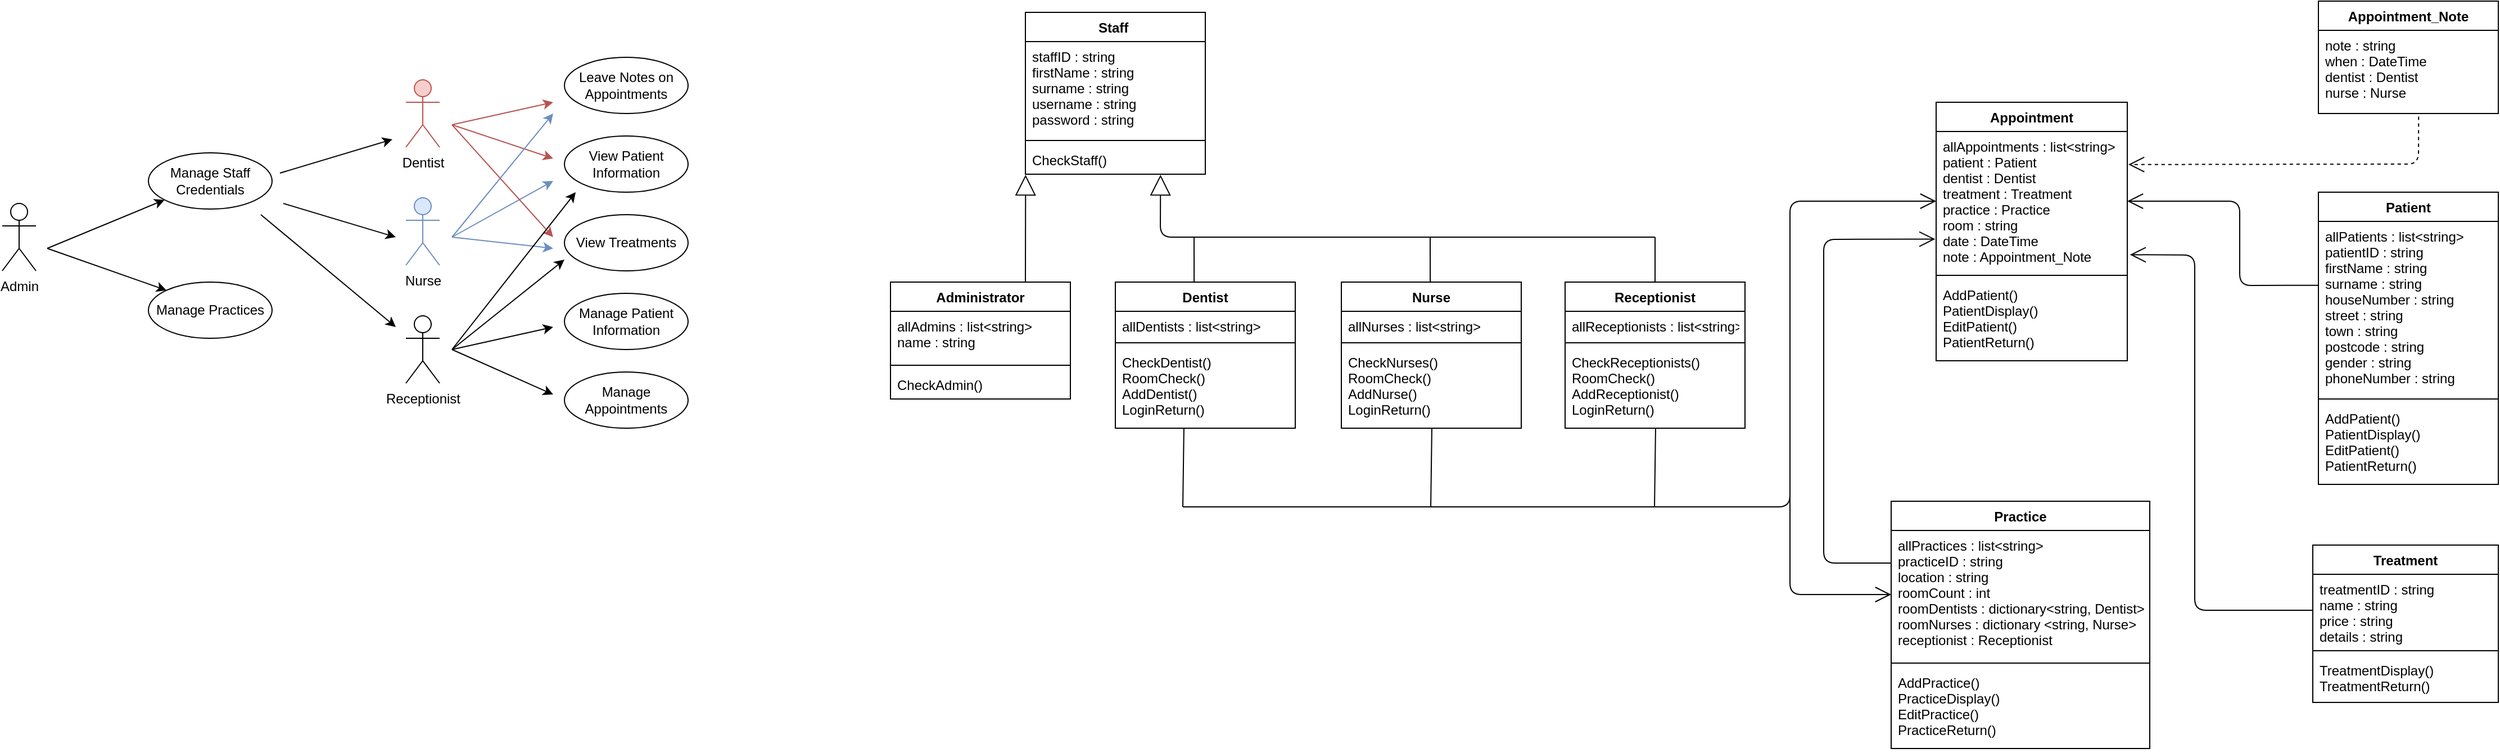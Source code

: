 <mxfile version="13.0.0" type="device"><diagram id="JR5JQ4gYS29qNjInofSD" name="Page-1"><mxGraphModel dx="447" dy="302" grid="1" gridSize="10" guides="1" tooltips="1" connect="1" arrows="1" fold="1" page="1" pageScale="1" pageWidth="827" pageHeight="1169" math="0" shadow="0"><root><mxCell id="0"/><mxCell id="1" parent="0"/><mxCell id="oHmjTA1GT17nLAXAyYmA-1" value="Admin&lt;br&gt;" style="shape=umlActor;verticalLabelPosition=bottom;labelBackgroundColor=#ffffff;verticalAlign=top;html=1;outlineConnect=0;" vertex="1" parent="1"><mxGeometry x="50" y="210" width="30" height="60" as="geometry"/></mxCell><mxCell id="oHmjTA1GT17nLAXAyYmA-4" value="Manage Staff Credentials" style="ellipse;whiteSpace=wrap;html=1;" vertex="1" parent="1"><mxGeometry x="180" y="165" width="110" height="50" as="geometry"/></mxCell><mxCell id="oHmjTA1GT17nLAXAyYmA-5" value="View Treatments" style="ellipse;whiteSpace=wrap;html=1;" vertex="1" parent="1"><mxGeometry x="550" y="220" width="110" height="50" as="geometry"/></mxCell><mxCell id="oHmjTA1GT17nLAXAyYmA-6" value="Dentist" style="shape=umlActor;verticalLabelPosition=bottom;labelBackgroundColor=#ffffff;verticalAlign=top;html=1;outlineConnect=0;fillColor=#f8cecc;strokeColor=#b85450;" vertex="1" parent="1"><mxGeometry x="409" y="100" width="30" height="60" as="geometry"/></mxCell><mxCell id="oHmjTA1GT17nLAXAyYmA-7" value="Nurse" style="shape=umlActor;verticalLabelPosition=bottom;labelBackgroundColor=#ffffff;verticalAlign=top;html=1;outlineConnect=0;fillColor=#dae8fc;strokeColor=#6c8ebf;" vertex="1" parent="1"><mxGeometry x="409" y="205" width="30" height="60" as="geometry"/></mxCell><mxCell id="oHmjTA1GT17nLAXAyYmA-12" value="Manage Practices" style="ellipse;whiteSpace=wrap;html=1;" vertex="1" parent="1"><mxGeometry x="180" y="280" width="110" height="50" as="geometry"/></mxCell><mxCell id="oHmjTA1GT17nLAXAyYmA-13" value="Leave Notes on Appointments" style="ellipse;whiteSpace=wrap;html=1;" vertex="1" parent="1"><mxGeometry x="550" y="80" width="110" height="50" as="geometry"/></mxCell><mxCell id="oHmjTA1GT17nLAXAyYmA-17" value="Receptionist" style="shape=umlActor;verticalLabelPosition=bottom;labelBackgroundColor=#ffffff;verticalAlign=top;html=1;outlineConnect=0;" vertex="1" parent="1"><mxGeometry x="409" y="310" width="30" height="60" as="geometry"/></mxCell><mxCell id="oHmjTA1GT17nLAXAyYmA-18" value="View Patient Information" style="ellipse;whiteSpace=wrap;html=1;" vertex="1" parent="1"><mxGeometry x="550" y="150" width="110" height="50" as="geometry"/></mxCell><mxCell id="oHmjTA1GT17nLAXAyYmA-20" value="" style="endArrow=classic;html=1;" edge="1" parent="1" target="oHmjTA1GT17nLAXAyYmA-4"><mxGeometry width="50" height="50" relative="1" as="geometry"><mxPoint x="90" y="250" as="sourcePoint"/><mxPoint x="160" y="210" as="targetPoint"/></mxGeometry></mxCell><mxCell id="oHmjTA1GT17nLAXAyYmA-21" value="" style="endArrow=classic;html=1;entryX=0;entryY=0;entryDx=0;entryDy=0;" edge="1" parent="1" target="oHmjTA1GT17nLAXAyYmA-12"><mxGeometry width="50" height="50" relative="1" as="geometry"><mxPoint x="90" y="250" as="sourcePoint"/><mxPoint x="160" y="330" as="targetPoint"/></mxGeometry></mxCell><mxCell id="oHmjTA1GT17nLAXAyYmA-22" value="" style="endArrow=classic;html=1;" edge="1" parent="1"><mxGeometry width="50" height="50" relative="1" as="geometry"><mxPoint x="297" y="183" as="sourcePoint"/><mxPoint x="397" y="153" as="targetPoint"/></mxGeometry></mxCell><mxCell id="oHmjTA1GT17nLAXAyYmA-24" value="" style="endArrow=classic;html=1;" edge="1" parent="1"><mxGeometry width="50" height="50" relative="1" as="geometry"><mxPoint x="300" y="210" as="sourcePoint"/><mxPoint x="400" y="240" as="targetPoint"/></mxGeometry></mxCell><mxCell id="oHmjTA1GT17nLAXAyYmA-25" value="" style="endArrow=classic;html=1;" edge="1" parent="1"><mxGeometry width="50" height="50" relative="1" as="geometry"><mxPoint x="280" y="220" as="sourcePoint"/><mxPoint x="400" y="320" as="targetPoint"/></mxGeometry></mxCell><mxCell id="oHmjTA1GT17nLAXAyYmA-27" value="Manage Patient Information" style="ellipse;whiteSpace=wrap;html=1;" vertex="1" parent="1"><mxGeometry x="550" y="290" width="110" height="50" as="geometry"/></mxCell><mxCell id="oHmjTA1GT17nLAXAyYmA-28" value="Manage Appointments" style="ellipse;whiteSpace=wrap;html=1;" vertex="1" parent="1"><mxGeometry x="550" y="360" width="110" height="50" as="geometry"/></mxCell><mxCell id="oHmjTA1GT17nLAXAyYmA-29" value="" style="endArrow=classic;html=1;fillColor=#f8cecc;strokeColor=#b85450;" edge="1" parent="1"><mxGeometry width="50" height="50" relative="1" as="geometry"><mxPoint x="450" y="140" as="sourcePoint"/><mxPoint x="540" y="120" as="targetPoint"/></mxGeometry></mxCell><mxCell id="oHmjTA1GT17nLAXAyYmA-30" value="" style="endArrow=classic;html=1;fillColor=#f8cecc;strokeColor=#b85450;" edge="1" parent="1"><mxGeometry width="50" height="50" relative="1" as="geometry"><mxPoint x="450" y="140" as="sourcePoint"/><mxPoint x="540" y="170" as="targetPoint"/></mxGeometry></mxCell><mxCell id="oHmjTA1GT17nLAXAyYmA-31" value="" style="endArrow=classic;html=1;fillColor=#dae8fc;strokeColor=#6c8ebf;" edge="1" parent="1"><mxGeometry width="50" height="50" relative="1" as="geometry"><mxPoint x="450" y="240" as="sourcePoint"/><mxPoint x="540" y="130" as="targetPoint"/></mxGeometry></mxCell><mxCell id="oHmjTA1GT17nLAXAyYmA-32" value="" style="endArrow=classic;html=1;fillColor=#dae8fc;strokeColor=#6c8ebf;" edge="1" parent="1"><mxGeometry width="50" height="50" relative="1" as="geometry"><mxPoint x="450" y="240" as="sourcePoint"/><mxPoint x="540" y="190" as="targetPoint"/></mxGeometry></mxCell><mxCell id="oHmjTA1GT17nLAXAyYmA-33" value="" style="endArrow=classic;html=1;fillColor=#f8cecc;strokeColor=#b85450;" edge="1" parent="1"><mxGeometry width="50" height="50" relative="1" as="geometry"><mxPoint x="450" y="140" as="sourcePoint"/><mxPoint x="540" y="240" as="targetPoint"/></mxGeometry></mxCell><mxCell id="oHmjTA1GT17nLAXAyYmA-34" value="" style="endArrow=classic;html=1;fillColor=#dae8fc;strokeColor=#6c8ebf;" edge="1" parent="1"><mxGeometry width="50" height="50" relative="1" as="geometry"><mxPoint x="450" y="240" as="sourcePoint"/><mxPoint x="540" y="250" as="targetPoint"/></mxGeometry></mxCell><mxCell id="oHmjTA1GT17nLAXAyYmA-36" value="" style="endArrow=classic;html=1;" edge="1" parent="1"><mxGeometry width="50" height="50" relative="1" as="geometry"><mxPoint x="450" y="340" as="sourcePoint"/><mxPoint x="560" y="200" as="targetPoint"/></mxGeometry></mxCell><mxCell id="oHmjTA1GT17nLAXAyYmA-37" value="" style="endArrow=classic;html=1;entryX=0;entryY=0.8;entryDx=0;entryDy=0;entryPerimeter=0;" edge="1" parent="1" target="oHmjTA1GT17nLAXAyYmA-5"><mxGeometry width="50" height="50" relative="1" as="geometry"><mxPoint x="450" y="340" as="sourcePoint"/><mxPoint x="540" y="270" as="targetPoint"/></mxGeometry></mxCell><mxCell id="oHmjTA1GT17nLAXAyYmA-38" value="" style="endArrow=classic;html=1;" edge="1" parent="1"><mxGeometry width="50" height="50" relative="1" as="geometry"><mxPoint x="450" y="340" as="sourcePoint"/><mxPoint x="540" y="320" as="targetPoint"/></mxGeometry></mxCell><mxCell id="oHmjTA1GT17nLAXAyYmA-39" value="" style="endArrow=classic;html=1;" edge="1" parent="1"><mxGeometry width="50" height="50" relative="1" as="geometry"><mxPoint x="450" y="340" as="sourcePoint"/><mxPoint x="540" y="380" as="targetPoint"/></mxGeometry></mxCell><mxCell id="oHmjTA1GT17nLAXAyYmA-54" value="Dentist" style="swimlane;fontStyle=1;align=center;verticalAlign=top;childLayout=stackLayout;horizontal=1;startSize=26;horizontalStack=0;resizeParent=1;resizeParentMax=0;resizeLast=0;collapsible=1;marginBottom=0;" vertex="1" parent="1"><mxGeometry x="1040" y="280" width="160" height="130" as="geometry"/></mxCell><mxCell id="oHmjTA1GT17nLAXAyYmA-55" value="allDentists : list&lt;string&gt;&#10;" style="text;strokeColor=none;fillColor=none;align=left;verticalAlign=top;spacingLeft=4;spacingRight=4;overflow=hidden;rotatable=0;points=[[0,0.5],[1,0.5]];portConstraint=eastwest;" vertex="1" parent="oHmjTA1GT17nLAXAyYmA-54"><mxGeometry y="26" width="160" height="24" as="geometry"/></mxCell><mxCell id="oHmjTA1GT17nLAXAyYmA-56" value="" style="line;strokeWidth=1;fillColor=none;align=left;verticalAlign=middle;spacingTop=-1;spacingLeft=3;spacingRight=3;rotatable=0;labelPosition=right;points=[];portConstraint=eastwest;" vertex="1" parent="oHmjTA1GT17nLAXAyYmA-54"><mxGeometry y="50" width="160" height="8" as="geometry"/></mxCell><mxCell id="oHmjTA1GT17nLAXAyYmA-57" value="CheckDentist()&#10;RoomCheck()&#10;AddDentist()&#10;LoginReturn()&#10;" style="text;strokeColor=none;fillColor=none;align=left;verticalAlign=top;spacingLeft=4;spacingRight=4;overflow=hidden;rotatable=0;points=[[0,0.5],[1,0.5]];portConstraint=eastwest;" vertex="1" parent="oHmjTA1GT17nLAXAyYmA-54"><mxGeometry y="58" width="160" height="72" as="geometry"/></mxCell><mxCell id="oHmjTA1GT17nLAXAyYmA-58" value="Nurse" style="swimlane;fontStyle=1;align=center;verticalAlign=top;childLayout=stackLayout;horizontal=1;startSize=26;horizontalStack=0;resizeParent=1;resizeParentMax=0;resizeLast=0;collapsible=1;marginBottom=0;" vertex="1" parent="1"><mxGeometry x="1241" y="280" width="160" height="130" as="geometry"/></mxCell><mxCell id="oHmjTA1GT17nLAXAyYmA-59" value="allNurses : list&lt;string&gt;&#10;" style="text;strokeColor=none;fillColor=none;align=left;verticalAlign=top;spacingLeft=4;spacingRight=4;overflow=hidden;rotatable=0;points=[[0,0.5],[1,0.5]];portConstraint=eastwest;" vertex="1" parent="oHmjTA1GT17nLAXAyYmA-58"><mxGeometry y="26" width="160" height="24" as="geometry"/></mxCell><mxCell id="oHmjTA1GT17nLAXAyYmA-60" value="" style="line;strokeWidth=1;fillColor=none;align=left;verticalAlign=middle;spacingTop=-1;spacingLeft=3;spacingRight=3;rotatable=0;labelPosition=right;points=[];portConstraint=eastwest;" vertex="1" parent="oHmjTA1GT17nLAXAyYmA-58"><mxGeometry y="50" width="160" height="8" as="geometry"/></mxCell><mxCell id="oHmjTA1GT17nLAXAyYmA-61" value="CheckNurses()&#10;RoomCheck()&#10;AddNurse()&#10;LoginReturn()&#10;" style="text;strokeColor=none;fillColor=none;align=left;verticalAlign=top;spacingLeft=4;spacingRight=4;overflow=hidden;rotatable=0;points=[[0,0.5],[1,0.5]];portConstraint=eastwest;" vertex="1" parent="oHmjTA1GT17nLAXAyYmA-58"><mxGeometry y="58" width="160" height="72" as="geometry"/></mxCell><mxCell id="oHmjTA1GT17nLAXAyYmA-62" value="Receptionist" style="swimlane;fontStyle=1;align=center;verticalAlign=top;childLayout=stackLayout;horizontal=1;startSize=26;horizontalStack=0;resizeParent=1;resizeParentMax=0;resizeLast=0;collapsible=1;marginBottom=0;" vertex="1" parent="1"><mxGeometry x="1440" y="280" width="160" height="130" as="geometry"/></mxCell><mxCell id="oHmjTA1GT17nLAXAyYmA-63" value="allReceptionists : list&lt;string&gt;&#10;" style="text;strokeColor=none;fillColor=none;align=left;verticalAlign=top;spacingLeft=4;spacingRight=4;overflow=hidden;rotatable=0;points=[[0,0.5],[1,0.5]];portConstraint=eastwest;" vertex="1" parent="oHmjTA1GT17nLAXAyYmA-62"><mxGeometry y="26" width="160" height="24" as="geometry"/></mxCell><mxCell id="oHmjTA1GT17nLAXAyYmA-64" value="" style="line;strokeWidth=1;fillColor=none;align=left;verticalAlign=middle;spacingTop=-1;spacingLeft=3;spacingRight=3;rotatable=0;labelPosition=right;points=[];portConstraint=eastwest;" vertex="1" parent="oHmjTA1GT17nLAXAyYmA-62"><mxGeometry y="50" width="160" height="8" as="geometry"/></mxCell><mxCell id="oHmjTA1GT17nLAXAyYmA-65" value="CheckReceptionists()&#10;RoomCheck()&#10;AddReceptionist()&#10;LoginReturn()&#10;" style="text;strokeColor=none;fillColor=none;align=left;verticalAlign=top;spacingLeft=4;spacingRight=4;overflow=hidden;rotatable=0;points=[[0,0.5],[1,0.5]];portConstraint=eastwest;" vertex="1" parent="oHmjTA1GT17nLAXAyYmA-62"><mxGeometry y="58" width="160" height="72" as="geometry"/></mxCell><mxCell id="oHmjTA1GT17nLAXAyYmA-46" value="Administrator" style="swimlane;fontStyle=1;align=center;verticalAlign=top;childLayout=stackLayout;horizontal=1;startSize=26;horizontalStack=0;resizeParent=1;resizeParentMax=0;resizeLast=0;collapsible=1;marginBottom=0;" vertex="1" parent="1"><mxGeometry x="840" y="280" width="160" height="104" as="geometry"/></mxCell><mxCell id="oHmjTA1GT17nLAXAyYmA-47" value="allAdmins : list&lt;string&gt;&#10;name : string" style="text;strokeColor=none;fillColor=none;align=left;verticalAlign=top;spacingLeft=4;spacingRight=4;overflow=hidden;rotatable=0;points=[[0,0.5],[1,0.5]];portConstraint=eastwest;" vertex="1" parent="oHmjTA1GT17nLAXAyYmA-46"><mxGeometry y="26" width="160" height="44" as="geometry"/></mxCell><mxCell id="oHmjTA1GT17nLAXAyYmA-48" value="" style="line;strokeWidth=1;fillColor=none;align=left;verticalAlign=middle;spacingTop=-1;spacingLeft=3;spacingRight=3;rotatable=0;labelPosition=right;points=[];portConstraint=eastwest;" vertex="1" parent="oHmjTA1GT17nLAXAyYmA-46"><mxGeometry y="70" width="160" height="8" as="geometry"/></mxCell><mxCell id="oHmjTA1GT17nLAXAyYmA-49" value="CheckAdmin()" style="text;strokeColor=none;fillColor=none;align=left;verticalAlign=top;spacingLeft=4;spacingRight=4;overflow=hidden;rotatable=0;points=[[0,0.5],[1,0.5]];portConstraint=eastwest;" vertex="1" parent="oHmjTA1GT17nLAXAyYmA-46"><mxGeometry y="78" width="160" height="26" as="geometry"/></mxCell><mxCell id="oHmjTA1GT17nLAXAyYmA-75" value="Appointment" style="swimlane;fontStyle=1;align=center;verticalAlign=top;childLayout=stackLayout;horizontal=1;startSize=26;horizontalStack=0;resizeParent=1;resizeParentMax=0;resizeLast=0;collapsible=1;marginBottom=0;" vertex="1" parent="1"><mxGeometry x="1770" y="120" width="170" height="230" as="geometry"/></mxCell><mxCell id="oHmjTA1GT17nLAXAyYmA-76" value="allAppointments : list&lt;string&gt;&#10;patient : Patient&#10;dentist : Dentist&#10;treatment : Treatment&#10;practice : Practice&#10;room : string&#10;date : DateTime&#10;note : Appointment_Note" style="text;strokeColor=none;fillColor=none;align=left;verticalAlign=top;spacingLeft=4;spacingRight=4;overflow=hidden;rotatable=0;points=[[0,0.5],[1,0.5]];portConstraint=eastwest;" vertex="1" parent="oHmjTA1GT17nLAXAyYmA-75"><mxGeometry y="26" width="170" height="124" as="geometry"/></mxCell><mxCell id="oHmjTA1GT17nLAXAyYmA-77" value="" style="line;strokeWidth=1;fillColor=none;align=left;verticalAlign=middle;spacingTop=-1;spacingLeft=3;spacingRight=3;rotatable=0;labelPosition=right;points=[];portConstraint=eastwest;" vertex="1" parent="oHmjTA1GT17nLAXAyYmA-75"><mxGeometry y="150" width="170" height="8" as="geometry"/></mxCell><mxCell id="oHmjTA1GT17nLAXAyYmA-78" value="AddPatient()&#10;PatientDisplay()&#10;EditPatient()&#10;PatientReturn()&#10;" style="text;strokeColor=none;fillColor=none;align=left;verticalAlign=top;spacingLeft=4;spacingRight=4;overflow=hidden;rotatable=0;points=[[0,0.5],[1,0.5]];portConstraint=eastwest;" vertex="1" parent="oHmjTA1GT17nLAXAyYmA-75"><mxGeometry y="158" width="170" height="72" as="geometry"/></mxCell><mxCell id="oHmjTA1GT17nLAXAyYmA-67" value="Practice" style="swimlane;fontStyle=1;align=center;verticalAlign=top;childLayout=stackLayout;horizontal=1;startSize=26;horizontalStack=0;resizeParent=1;resizeParentMax=0;resizeLast=0;collapsible=1;marginBottom=0;" vertex="1" parent="1"><mxGeometry x="1730" y="475" width="230" height="220" as="geometry"/></mxCell><mxCell id="oHmjTA1GT17nLAXAyYmA-68" value="allPractices : list&lt;string&gt;&#10;practiceID : string&#10;location : string&#10;roomCount : int&#10;roomDentists : dictionary&lt;string, Dentist&gt;&#10;roomNurses : dictionary &lt;string, Nurse&gt;&#10;receptionist : Receptionist&#10;" style="text;strokeColor=none;fillColor=none;align=left;verticalAlign=top;spacingLeft=4;spacingRight=4;overflow=hidden;rotatable=0;points=[[0,0.5],[1,0.5]];portConstraint=eastwest;fontStyle=0" vertex="1" parent="oHmjTA1GT17nLAXAyYmA-67"><mxGeometry y="26" width="230" height="114" as="geometry"/></mxCell><mxCell id="oHmjTA1GT17nLAXAyYmA-69" value="" style="line;strokeWidth=1;fillColor=none;align=left;verticalAlign=middle;spacingTop=-1;spacingLeft=3;spacingRight=3;rotatable=0;labelPosition=right;points=[];portConstraint=eastwest;" vertex="1" parent="oHmjTA1GT17nLAXAyYmA-67"><mxGeometry y="140" width="230" height="8" as="geometry"/></mxCell><mxCell id="oHmjTA1GT17nLAXAyYmA-70" value="AddPractice()&#10;PracticeDisplay()&#10;EditPractice()&#10;PracticeReturn()&#10;" style="text;strokeColor=none;fillColor=none;align=left;verticalAlign=top;spacingLeft=4;spacingRight=4;overflow=hidden;rotatable=0;points=[[0,0.5],[1,0.5]];portConstraint=eastwest;" vertex="1" parent="oHmjTA1GT17nLAXAyYmA-67"><mxGeometry y="148" width="230" height="72" as="geometry"/></mxCell><mxCell id="oHmjTA1GT17nLAXAyYmA-71" value="Patient" style="swimlane;fontStyle=1;align=center;verticalAlign=top;childLayout=stackLayout;horizontal=1;startSize=26;horizontalStack=0;resizeParent=1;resizeParentMax=0;resizeLast=0;collapsible=1;marginBottom=0;" vertex="1" parent="1"><mxGeometry x="2110" y="200" width="160" height="260" as="geometry"/></mxCell><mxCell id="oHmjTA1GT17nLAXAyYmA-72" value="allPatients : list&lt;string&gt;&#10;patientID : string&#10;firstName : string&#10;surname : string&#10;houseNumber : string&#10;street : string&#10;town : string&#10;postcode : string&#10;gender : string&#10;phoneNumber : string" style="text;strokeColor=none;fillColor=none;align=left;verticalAlign=top;spacingLeft=4;spacingRight=4;overflow=hidden;rotatable=0;points=[[0,0.5],[1,0.5]];portConstraint=eastwest;" vertex="1" parent="oHmjTA1GT17nLAXAyYmA-71"><mxGeometry y="26" width="160" height="154" as="geometry"/></mxCell><mxCell id="oHmjTA1GT17nLAXAyYmA-73" value="" style="line;strokeWidth=1;fillColor=none;align=left;verticalAlign=middle;spacingTop=-1;spacingLeft=3;spacingRight=3;rotatable=0;labelPosition=right;points=[];portConstraint=eastwest;" vertex="1" parent="oHmjTA1GT17nLAXAyYmA-71"><mxGeometry y="180" width="160" height="8" as="geometry"/></mxCell><mxCell id="oHmjTA1GT17nLAXAyYmA-74" value="AddPatient()&#10;PatientDisplay()&#10;EditPatient()&#10;PatientReturn()&#10;" style="text;strokeColor=none;fillColor=none;align=left;verticalAlign=top;spacingLeft=4;spacingRight=4;overflow=hidden;rotatable=0;points=[[0,0.5],[1,0.5]];portConstraint=eastwest;" vertex="1" parent="oHmjTA1GT17nLAXAyYmA-71"><mxGeometry y="188" width="160" height="72" as="geometry"/></mxCell><mxCell id="oHmjTA1GT17nLAXAyYmA-83" value="Treatment" style="swimlane;fontStyle=1;align=center;verticalAlign=top;childLayout=stackLayout;horizontal=1;startSize=26;horizontalStack=0;resizeParent=1;resizeParentMax=0;resizeLast=0;collapsible=1;marginBottom=0;" vertex="1" parent="1"><mxGeometry x="2105" y="514" width="165" height="140" as="geometry"/></mxCell><mxCell id="oHmjTA1GT17nLAXAyYmA-84" value="treatmentID : string&#10;name : string&#10;price : string&#10;details : string&#10;" style="text;strokeColor=none;fillColor=none;align=left;verticalAlign=top;spacingLeft=4;spacingRight=4;overflow=hidden;rotatable=0;points=[[0,0.5],[1,0.5]];portConstraint=eastwest;" vertex="1" parent="oHmjTA1GT17nLAXAyYmA-83"><mxGeometry y="26" width="165" height="64" as="geometry"/></mxCell><mxCell id="oHmjTA1GT17nLAXAyYmA-85" value="" style="line;strokeWidth=1;fillColor=none;align=left;verticalAlign=middle;spacingTop=-1;spacingLeft=3;spacingRight=3;rotatable=0;labelPosition=right;points=[];portConstraint=eastwest;" vertex="1" parent="oHmjTA1GT17nLAXAyYmA-83"><mxGeometry y="90" width="165" height="8" as="geometry"/></mxCell><mxCell id="oHmjTA1GT17nLAXAyYmA-86" value="TreatmentDisplay()&#10;TreatmentReturn()&#10;" style="text;strokeColor=none;fillColor=none;align=left;verticalAlign=top;spacingLeft=4;spacingRight=4;overflow=hidden;rotatable=0;points=[[0,0.5],[1,0.5]];portConstraint=eastwest;" vertex="1" parent="oHmjTA1GT17nLAXAyYmA-83"><mxGeometry y="98" width="165" height="42" as="geometry"/></mxCell><mxCell id="oHmjTA1GT17nLAXAyYmA-87" value="" style="endArrow=open;endSize=12;dashed=1;html=1;fontColor=#FF3333;exitX=0.557;exitY=1.037;exitDx=0;exitDy=0;exitPerimeter=0;entryX=1.006;entryY=0.237;entryDx=0;entryDy=0;entryPerimeter=0;" edge="1" parent="1" source="oHmjTA1GT17nLAXAyYmA-80" target="oHmjTA1GT17nLAXAyYmA-76"><mxGeometry width="160" relative="1" as="geometry"><mxPoint x="2190" y="150" as="sourcePoint"/><mxPoint x="2190" y="200" as="targetPoint"/><Array as="points"><mxPoint x="2199" y="175"/></Array></mxGeometry></mxCell><mxCell id="oHmjTA1GT17nLAXAyYmA-79" value="Appointment_Note" style="swimlane;fontStyle=1;align=center;verticalAlign=top;childLayout=stackLayout;horizontal=1;startSize=26;horizontalStack=0;resizeParent=1;resizeParentMax=0;resizeLast=0;collapsible=1;marginBottom=0;" vertex="1" parent="1"><mxGeometry x="2110" y="30" width="160" height="100" as="geometry"/></mxCell><mxCell id="oHmjTA1GT17nLAXAyYmA-80" value="note : string&#10;when : DateTime&#10;dentist : Dentist&#10;nurse : Nurse" style="text;strokeColor=none;fillColor=none;align=left;verticalAlign=top;spacingLeft=4;spacingRight=4;overflow=hidden;rotatable=0;points=[[0,0.5],[1,0.5]];portConstraint=eastwest;" vertex="1" parent="oHmjTA1GT17nLAXAyYmA-79"><mxGeometry y="26" width="160" height="74" as="geometry"/></mxCell><mxCell id="oHmjTA1GT17nLAXAyYmA-90" value="" style="endArrow=open;endFill=1;endSize=12;html=1;fontColor=#FF3333;entryX=0;entryY=0.5;entryDx=0;entryDy=0;" edge="1" parent="1" target="oHmjTA1GT17nLAXAyYmA-76"><mxGeometry width="160" relative="1" as="geometry"><mxPoint x="1100" y="480" as="sourcePoint"/><mxPoint x="1660" y="460" as="targetPoint"/><Array as="points"><mxPoint x="1640" y="480"/><mxPoint x="1640" y="208"/></Array></mxGeometry></mxCell><mxCell id="oHmjTA1GT17nLAXAyYmA-41" value="Staff " style="swimlane;fontStyle=1;align=center;verticalAlign=top;childLayout=stackLayout;horizontal=1;startSize=26;horizontalStack=0;resizeParent=1;resizeParentMax=0;resizeLast=0;collapsible=1;marginBottom=0;" vertex="1" parent="1"><mxGeometry x="960" y="40" width="160" height="144" as="geometry"/></mxCell><mxCell id="oHmjTA1GT17nLAXAyYmA-42" value="staffID : string&#10;firstName : string&#10;surname : string&#10;username : string&#10;password : string" style="text;strokeColor=none;fillColor=none;align=left;verticalAlign=top;spacingLeft=4;spacingRight=4;overflow=hidden;rotatable=0;points=[[0,0.5],[1,0.5]];portConstraint=eastwest;" vertex="1" parent="oHmjTA1GT17nLAXAyYmA-41"><mxGeometry y="26" width="160" height="84" as="geometry"/></mxCell><mxCell id="oHmjTA1GT17nLAXAyYmA-43" value="" style="line;strokeWidth=1;fillColor=none;align=left;verticalAlign=middle;spacingTop=-1;spacingLeft=3;spacingRight=3;rotatable=0;labelPosition=right;points=[];portConstraint=eastwest;" vertex="1" parent="oHmjTA1GT17nLAXAyYmA-41"><mxGeometry y="110" width="160" height="8" as="geometry"/></mxCell><mxCell id="oHmjTA1GT17nLAXAyYmA-44" value="CheckStaff()" style="text;strokeColor=none;fillColor=none;align=left;verticalAlign=top;spacingLeft=4;spacingRight=4;overflow=hidden;rotatable=0;points=[[0,0.5],[1,0.5]];portConstraint=eastwest;" vertex="1" parent="oHmjTA1GT17nLAXAyYmA-41"><mxGeometry y="118" width="160" height="26" as="geometry"/></mxCell><mxCell id="oHmjTA1GT17nLAXAyYmA-92" value="" style="endArrow=block;endSize=16;endFill=0;html=1;fontColor=#FF3333;exitX=0.75;exitY=0;exitDx=0;exitDy=0;entryX=0.001;entryY=1.017;entryDx=0;entryDy=0;entryPerimeter=0;" edge="1" parent="1" source="oHmjTA1GT17nLAXAyYmA-46" target="oHmjTA1GT17nLAXAyYmA-44"><mxGeometry width="160" relative="1" as="geometry"><mxPoint x="910" y="240" as="sourcePoint"/><mxPoint x="962" y="180" as="targetPoint"/></mxGeometry></mxCell><mxCell id="oHmjTA1GT17nLAXAyYmA-93" value="" style="endArrow=block;endSize=16;endFill=0;html=1;fontColor=#FF3333;entryX=0.001;entryY=1.017;entryDx=0;entryDy=0;entryPerimeter=0;" edge="1" parent="1"><mxGeometry x="1" y="-252" width="160" relative="1" as="geometry"><mxPoint x="1520" y="240" as="sourcePoint"/><mxPoint x="1080.16" y="184.442" as="targetPoint"/><Array as="points"><mxPoint x="1080" y="240"/></Array><mxPoint x="-2" y="-36" as="offset"/></mxGeometry></mxCell><mxCell id="oHmjTA1GT17nLAXAyYmA-97" value="" style="endArrow=open;endFill=1;endSize=12;html=1;fontColor=#FF3333;entryX=0;entryY=0.5;entryDx=0;entryDy=0;" edge="1" parent="1" target="oHmjTA1GT17nLAXAyYmA-68"><mxGeometry width="160" relative="1" as="geometry"><mxPoint x="1640" y="470" as="sourcePoint"/><mxPoint x="1490" y="620" as="targetPoint"/><Array as="points"><mxPoint x="1640" y="558"/></Array></mxGeometry></mxCell><mxCell id="oHmjTA1GT17nLAXAyYmA-98" value="" style="endArrow=open;endFill=1;endSize=12;html=1;fontColor=#FF3333;entryX=1.014;entryY=0.884;entryDx=0;entryDy=0;entryPerimeter=0;exitX=0;exitY=0.5;exitDx=0;exitDy=0;" edge="1" parent="1" source="oHmjTA1GT17nLAXAyYmA-84" target="oHmjTA1GT17nLAXAyYmA-76"><mxGeometry width="160" relative="1" as="geometry"><mxPoint x="1440" y="700" as="sourcePoint"/><mxPoint x="1600" y="700" as="targetPoint"/><Array as="points"><mxPoint x="2000" y="572"/><mxPoint x="2000" y="410"/><mxPoint x="2000" y="256"/></Array></mxGeometry></mxCell><mxCell id="oHmjTA1GT17nLAXAyYmA-99" value="" style="endArrow=open;endFill=1;endSize=12;html=1;fontColor=#FF3333;exitX=0.001;exitY=0.369;exitDx=0;exitDy=0;exitPerimeter=0;entryX=1;entryY=0.5;entryDx=0;entryDy=0;" edge="1" parent="1" source="oHmjTA1GT17nLAXAyYmA-72" target="oHmjTA1GT17nLAXAyYmA-76"><mxGeometry width="160" relative="1" as="geometry"><mxPoint x="1810" y="420" as="sourcePoint"/><mxPoint x="1970" y="420" as="targetPoint"/><Array as="points"><mxPoint x="2040" y="283"/><mxPoint x="2040" y="208"/></Array></mxGeometry></mxCell><mxCell id="oHmjTA1GT17nLAXAyYmA-100" value="" style="endArrow=open;endFill=1;endSize=12;html=1;fontColor=#FF3333;exitX=0;exitY=0.25;exitDx=0;exitDy=0;entryX=-0.005;entryY=0.772;entryDx=0;entryDy=0;entryPerimeter=0;" edge="1" parent="1" source="oHmjTA1GT17nLAXAyYmA-67" target="oHmjTA1GT17nLAXAyYmA-76"><mxGeometry width="160" relative="1" as="geometry"><mxPoint x="1510" y="510" as="sourcePoint"/><mxPoint x="1670" y="510" as="targetPoint"/><Array as="points"><mxPoint x="1670" y="530"/><mxPoint x="1670" y="242"/></Array></mxGeometry></mxCell><mxCell id="oHmjTA1GT17nLAXAyYmA-101" value="" style="endArrow=none;html=1;fontColor=#FF3333;exitX=0.381;exitY=1.005;exitDx=0;exitDy=0;exitPerimeter=0;" edge="1" parent="1" source="oHmjTA1GT17nLAXAyYmA-57"><mxGeometry width="50" height="50" relative="1" as="geometry"><mxPoint x="1000" y="514" as="sourcePoint"/><mxPoint x="1100" y="480" as="targetPoint"/></mxGeometry></mxCell><mxCell id="oHmjTA1GT17nLAXAyYmA-102" value="" style="endArrow=none;html=1;fontColor=#FF3333;exitX=0.381;exitY=1.005;exitDx=0;exitDy=0;exitPerimeter=0;" edge="1" parent="1"><mxGeometry width="50" height="50" relative="1" as="geometry"><mxPoint x="1321.48" y="410" as="sourcePoint"/><mxPoint x="1320.52" y="479.64" as="targetPoint"/></mxGeometry></mxCell><mxCell id="oHmjTA1GT17nLAXAyYmA-103" value="" style="endArrow=none;html=1;fontColor=#FF3333;exitX=0.381;exitY=1.005;exitDx=0;exitDy=0;exitPerimeter=0;" edge="1" parent="1"><mxGeometry width="50" height="50" relative="1" as="geometry"><mxPoint x="1520.48" y="410" as="sourcePoint"/><mxPoint x="1519.52" y="479.64" as="targetPoint"/></mxGeometry></mxCell><mxCell id="oHmjTA1GT17nLAXAyYmA-107" value="" style="endArrow=none;html=1;fontColor=#FF3333;entryX=0.5;entryY=0;entryDx=0;entryDy=0;" edge="1" parent="1" target="oHmjTA1GT17nLAXAyYmA-62"><mxGeometry width="50" height="50" relative="1" as="geometry"><mxPoint x="1520" y="240" as="sourcePoint"/><mxPoint x="1529.52" y="489.64" as="targetPoint"/></mxGeometry></mxCell><mxCell id="oHmjTA1GT17nLAXAyYmA-108" value="" style="endArrow=none;html=1;fontColor=#FF3333;exitX=0.494;exitY=0.002;exitDx=0;exitDy=0;exitPerimeter=0;" edge="1" parent="1" source="oHmjTA1GT17nLAXAyYmA-58"><mxGeometry width="50" height="50" relative="1" as="geometry"><mxPoint x="1331.48" y="420" as="sourcePoint"/><mxPoint x="1320" y="240" as="targetPoint"/></mxGeometry></mxCell><mxCell id="oHmjTA1GT17nLAXAyYmA-109" value="" style="endArrow=none;html=1;fontColor=#FF3333;exitX=0.494;exitY=0.002;exitDx=0;exitDy=0;exitPerimeter=0;" edge="1" parent="1"><mxGeometry width="50" height="50" relative="1" as="geometry"><mxPoint x="1110.04" y="280" as="sourcePoint"/><mxPoint x="1110" y="239.74" as="targetPoint"/></mxGeometry></mxCell></root></mxGraphModel></diagram></mxfile>